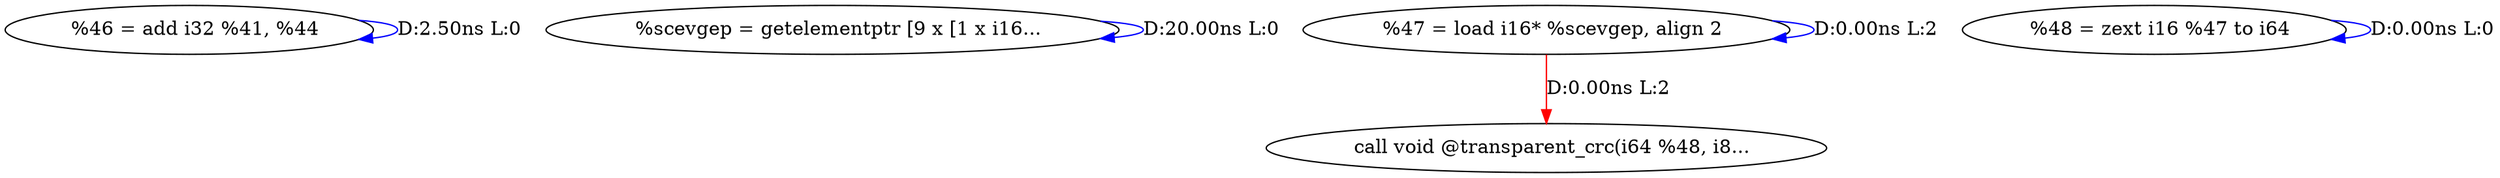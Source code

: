 digraph {
Node0x41029a0[label="  %46 = add i32 %41, %44"];
Node0x41029a0 -> Node0x41029a0[label="D:2.50ns L:0",color=blue];
Node0x4102a80[label="  %scevgep = getelementptr [9 x [1 x i16..."];
Node0x4102a80 -> Node0x4102a80[label="D:20.00ns L:0",color=blue];
Node0x4102b60[label="  %47 = load i16* %scevgep, align 2"];
Node0x4102b60 -> Node0x4102b60[label="D:0.00ns L:2",color=blue];
Node0x4102d20[label="  call void @transparent_crc(i64 %48, i8..."];
Node0x4102b60 -> Node0x4102d20[label="D:0.00ns L:2",color=red];
Node0x4102c40[label="  %48 = zext i16 %47 to i64"];
Node0x4102c40 -> Node0x4102c40[label="D:0.00ns L:0",color=blue];
}
